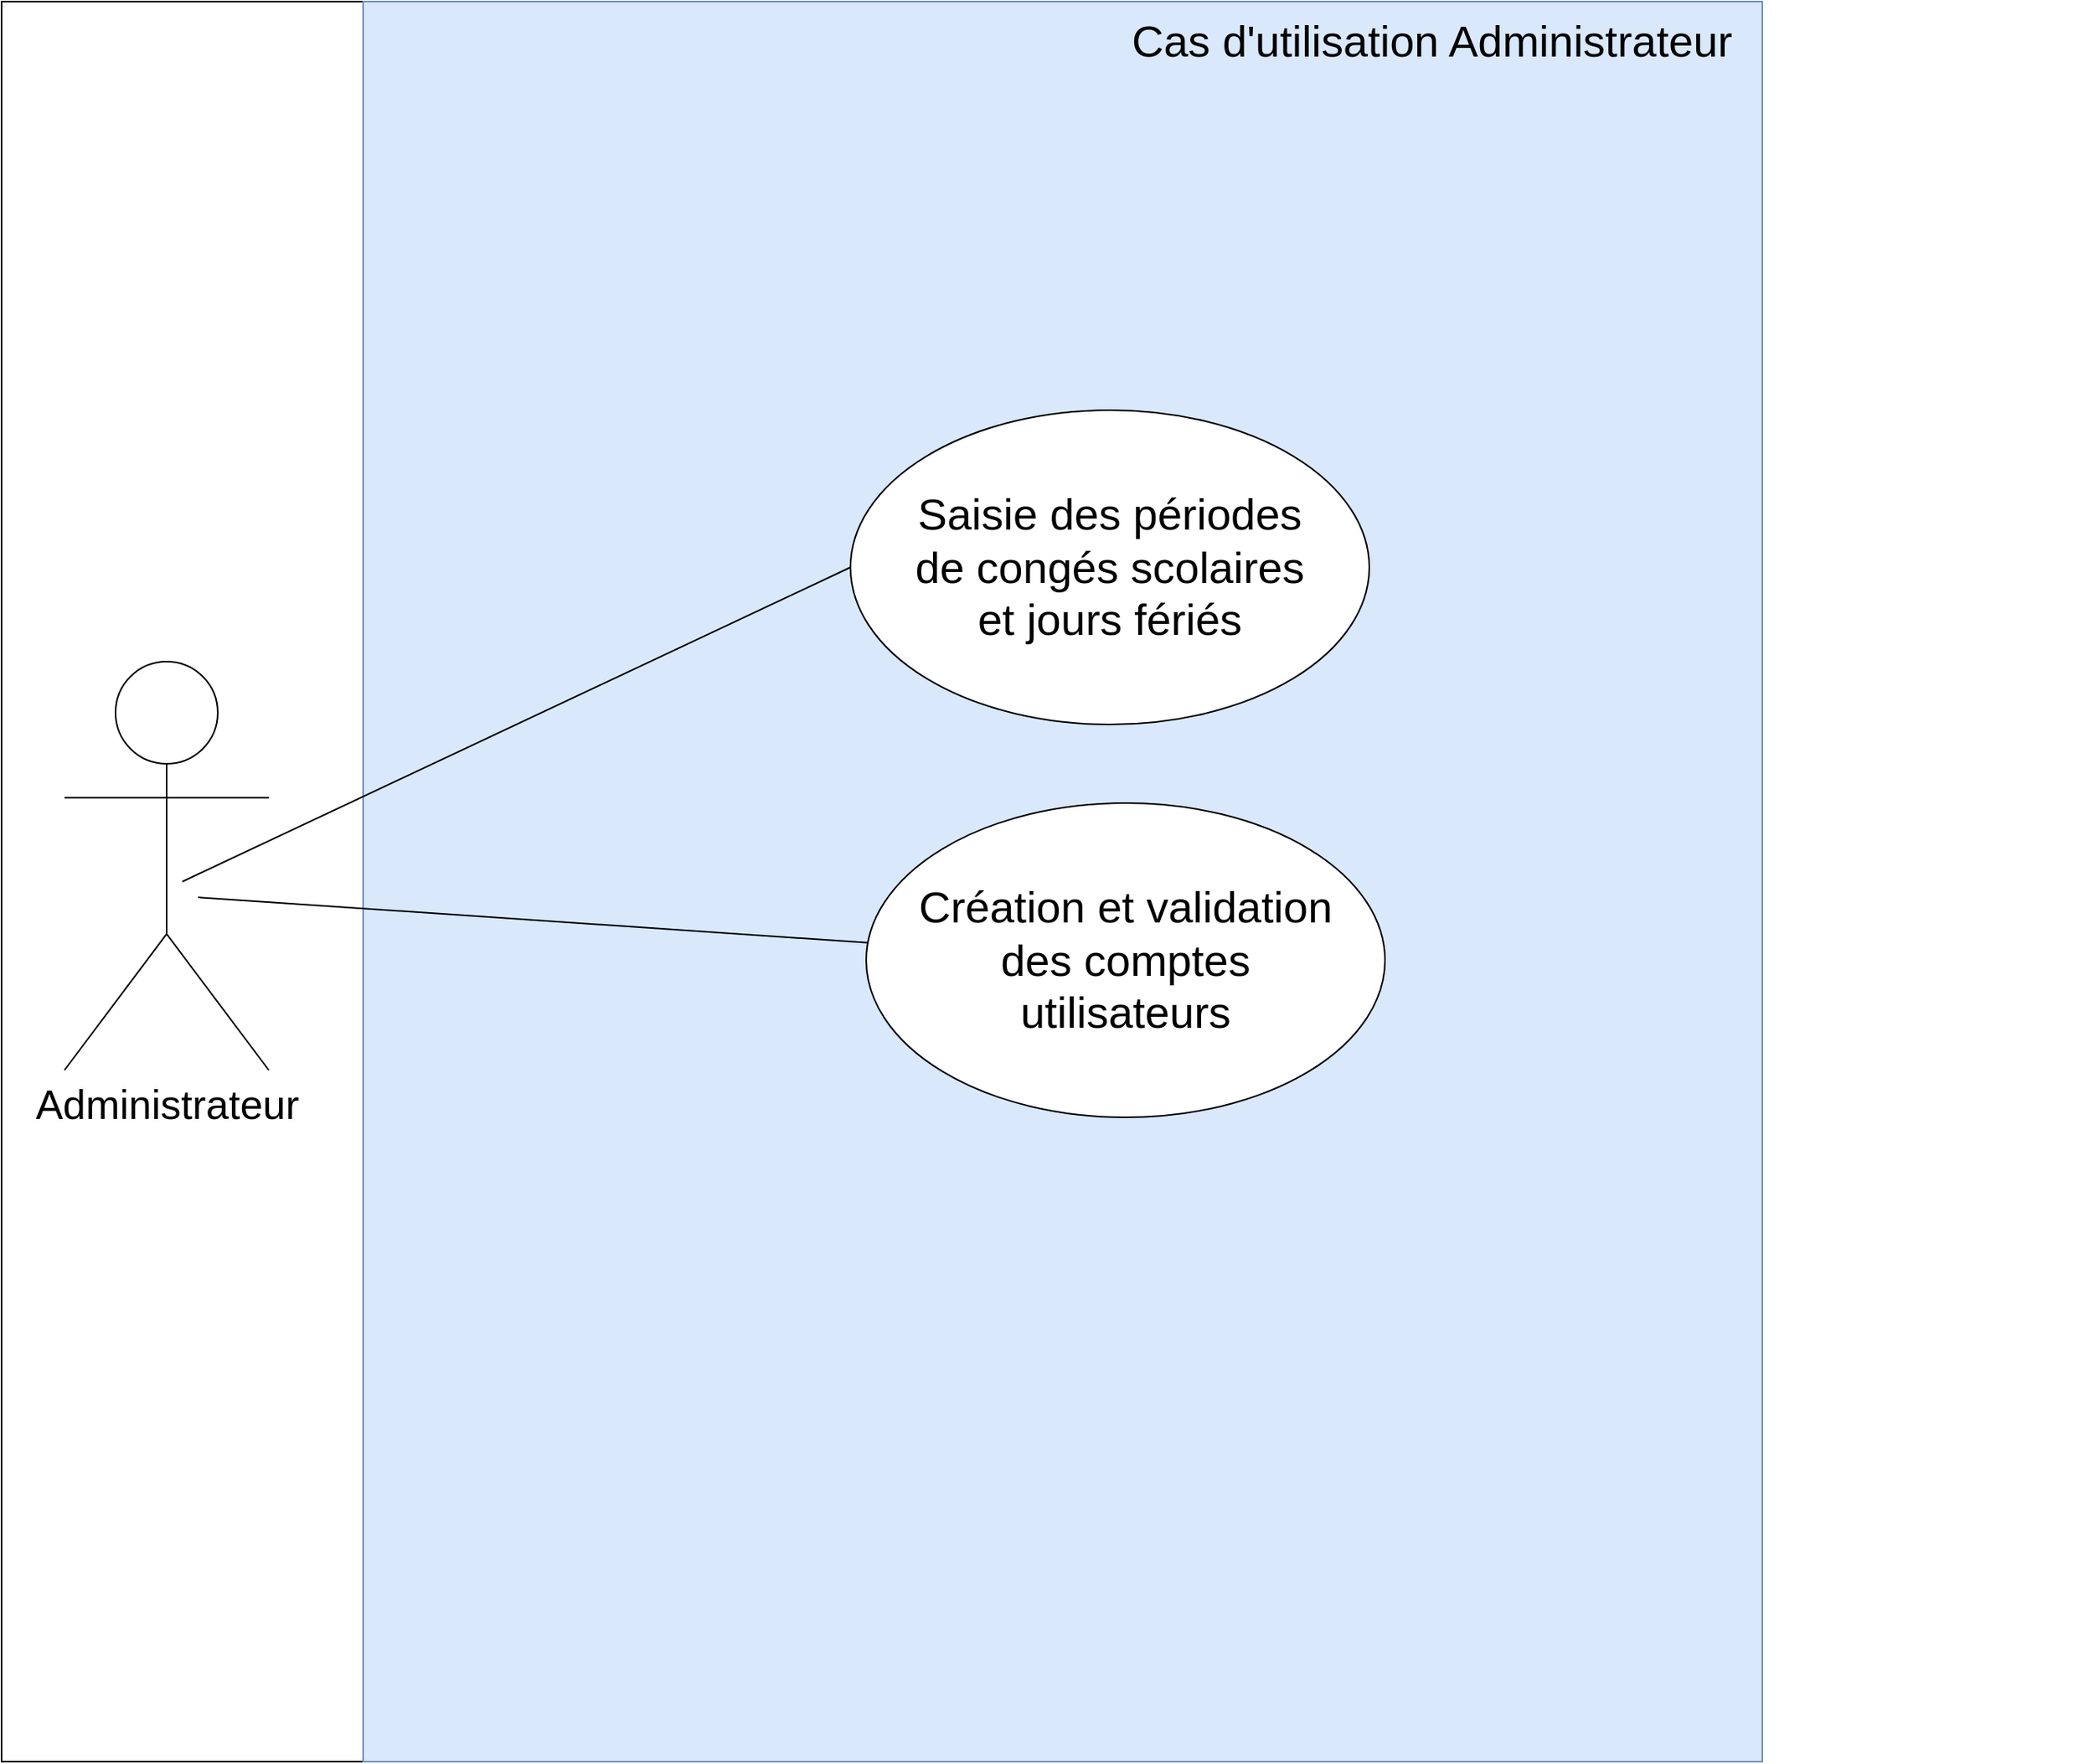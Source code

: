 <mxfile version="15.5.1" type="github">
  <diagram id="y85TKeP2wBH4dLe60alc" name="Page-1">
    <mxGraphModel dx="1691" dy="773" grid="1" gridSize="10" guides="1" tooltips="1" connect="1" arrows="1" fold="1" page="1" pageScale="1" pageWidth="850" pageHeight="1100" math="0" shadow="0">
      <root>
        <mxCell id="0" />
        <mxCell id="1" parent="0" />
        <mxCell id="Xjbe4XN_0XujpbxIoSMV-4" value="" style="whiteSpace=wrap;html=1;aspect=fixed;" parent="1" vertex="1">
          <mxGeometry x="-690" y="600" width="1120" height="1120" as="geometry" />
        </mxCell>
        <mxCell id="Xjbe4XN_0XujpbxIoSMV-3" value="" style="whiteSpace=wrap;html=1;fillColor=#dae8fc;strokeColor=#6c8ebf;" parent="1" vertex="1">
          <mxGeometry x="-460" y="600" width="890" height="1120" as="geometry" />
        </mxCell>
        <mxCell id="Xjbe4XN_0XujpbxIoSMV-5" value="&lt;font style=&quot;font-size: 26px&quot;&gt;Administrateur&lt;/font&gt;" style="shape=umlActor;verticalLabelPosition=bottom;verticalAlign=top;html=1;outlineConnect=0;" parent="1" vertex="1">
          <mxGeometry x="-650" y="1020" width="130" height="260" as="geometry" />
        </mxCell>
        <mxCell id="Xjbe4XN_0XujpbxIoSMV-7" value="Cas d&#39;utilisation Administrateur" style="text;html=1;strokeColor=none;fillColor=none;align=center;verticalAlign=middle;whiteSpace=wrap;rounded=0;fontSize=28;" parent="1" vertex="1">
          <mxGeometry x="-200" y="610" width="840" height="30" as="geometry" />
        </mxCell>
        <mxCell id="Xjbe4XN_0XujpbxIoSMV-8" value="&lt;div&gt;Saisie des périodes&lt;/div&gt;&lt;div&gt;de congés scolaires&lt;/div&gt;&lt;div&gt;et jours fériés&lt;br&gt;&lt;/div&gt;" style="ellipse;whiteSpace=wrap;html=1;fontSize=28;" parent="1" vertex="1">
          <mxGeometry x="-150" y="860" width="330" height="200" as="geometry" />
        </mxCell>
        <mxCell id="Xjbe4XN_0XujpbxIoSMV-9" value="&lt;div&gt;Création et validation&lt;/div&gt;&lt;div&gt;des comptes&lt;/div&gt;&lt;div&gt;utilisateurs&lt;br&gt;&lt;/div&gt;" style="ellipse;whiteSpace=wrap;html=1;fontSize=28;" parent="1" vertex="1">
          <mxGeometry x="-140" y="1110" width="330" height="200" as="geometry" />
        </mxCell>
        <mxCell id="Xjbe4XN_0XujpbxIoSMV-12" value="" style="endArrow=none;html=1;rounded=0;fontSize=28;entryX=0;entryY=0.5;entryDx=0;entryDy=0;exitX=0.5;exitY=0.5;exitDx=0;exitDy=0;exitPerimeter=0;" parent="1" target="Xjbe4XN_0XujpbxIoSMV-8" edge="1">
          <mxGeometry width="50" height="50" relative="1" as="geometry">
            <mxPoint x="-575" y="1160" as="sourcePoint" />
            <mxPoint x="-270.0" y="770" as="targetPoint" />
          </mxGeometry>
        </mxCell>
        <mxCell id="Xjbe4XN_0XujpbxIoSMV-13" value="" style="endArrow=none;html=1;rounded=0;fontSize=28;exitX=0.5;exitY=0.5;exitDx=0;exitDy=0;exitPerimeter=0;" parent="1" target="Xjbe4XN_0XujpbxIoSMV-9" edge="1">
          <mxGeometry width="50" height="50" relative="1" as="geometry">
            <mxPoint x="-565" y="1170" as="sourcePoint" />
            <mxPoint x="-140" y="970" as="targetPoint" />
          </mxGeometry>
        </mxCell>
      </root>
    </mxGraphModel>
  </diagram>
</mxfile>
